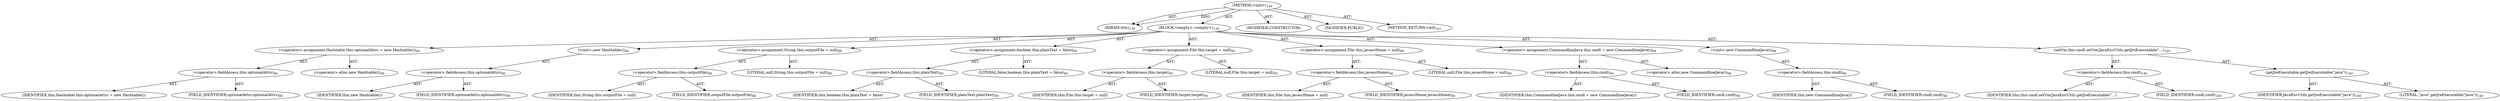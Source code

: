 digraph "&lt;init&gt;" {  
"111669149701" [label = <(METHOD,&lt;init&gt;)<SUB>139</SUB>> ]
"115964117004" [label = <(PARAM,this)<SUB>139</SUB>> ]
"25769803783" [label = <(BLOCK,&lt;empty&gt;,&lt;empty&gt;)<SUB>139</SUB>> ]
"30064771092" [label = <(&lt;operator&gt;.assignment,Hashtable this.optionalAttrs = new Hashtable())<SUB>86</SUB>> ]
"30064771093" [label = <(&lt;operator&gt;.fieldAccess,this.optionalAttrs)<SUB>86</SUB>> ]
"68719476760" [label = <(IDENTIFIER,this,Hashtable this.optionalAttrs = new Hashtable())> ]
"55834574856" [label = <(FIELD_IDENTIFIER,optionalAttrs,optionalAttrs)<SUB>86</SUB>> ]
"30064771094" [label = <(&lt;operator&gt;.alloc,new Hashtable())<SUB>86</SUB>> ]
"30064771095" [label = <(&lt;init&gt;,new Hashtable())<SUB>86</SUB>> ]
"30064771096" [label = <(&lt;operator&gt;.fieldAccess,this.optionalAttrs)<SUB>86</SUB>> ]
"68719476761" [label = <(IDENTIFIER,this,new Hashtable())> ]
"55834574857" [label = <(FIELD_IDENTIFIER,optionalAttrs,optionalAttrs)<SUB>86</SUB>> ]
"30064771097" [label = <(&lt;operator&gt;.assignment,String this.outputFile = null)<SUB>88</SUB>> ]
"30064771098" [label = <(&lt;operator&gt;.fieldAccess,this.outputFile)<SUB>88</SUB>> ]
"68719476762" [label = <(IDENTIFIER,this,String this.outputFile = null)> ]
"55834574858" [label = <(FIELD_IDENTIFIER,outputFile,outputFile)<SUB>88</SUB>> ]
"90194313216" [label = <(LITERAL,null,String this.outputFile = null)<SUB>88</SUB>> ]
"30064771099" [label = <(&lt;operator&gt;.assignment,boolean this.plainText = false)<SUB>89</SUB>> ]
"30064771100" [label = <(&lt;operator&gt;.fieldAccess,this.plainText)<SUB>89</SUB>> ]
"68719476763" [label = <(IDENTIFIER,this,boolean this.plainText = false)> ]
"55834574859" [label = <(FIELD_IDENTIFIER,plainText,plainText)<SUB>89</SUB>> ]
"90194313217" [label = <(LITERAL,false,boolean this.plainText = false)<SUB>89</SUB>> ]
"30064771101" [label = <(&lt;operator&gt;.assignment,File this.target = null)<SUB>95</SUB>> ]
"30064771102" [label = <(&lt;operator&gt;.fieldAccess,this.target)<SUB>95</SUB>> ]
"68719476764" [label = <(IDENTIFIER,this,File this.target = null)> ]
"55834574860" [label = <(FIELD_IDENTIFIER,target,target)<SUB>95</SUB>> ]
"90194313218" [label = <(LITERAL,null,File this.target = null)<SUB>95</SUB>> ]
"30064771103" [label = <(&lt;operator&gt;.assignment,File this.javaccHome = null)<SUB>96</SUB>> ]
"30064771104" [label = <(&lt;operator&gt;.fieldAccess,this.javaccHome)<SUB>96</SUB>> ]
"68719476765" [label = <(IDENTIFIER,this,File this.javaccHome = null)> ]
"55834574861" [label = <(FIELD_IDENTIFIER,javaccHome,javaccHome)<SUB>96</SUB>> ]
"90194313219" [label = <(LITERAL,null,File this.javaccHome = null)<SUB>96</SUB>> ]
"30064771105" [label = <(&lt;operator&gt;.assignment,CommandlineJava this.cmdl = new CommandlineJava())<SUB>98</SUB>> ]
"30064771106" [label = <(&lt;operator&gt;.fieldAccess,this.cmdl)<SUB>98</SUB>> ]
"68719476766" [label = <(IDENTIFIER,this,CommandlineJava this.cmdl = new CommandlineJava())> ]
"55834574862" [label = <(FIELD_IDENTIFIER,cmdl,cmdl)<SUB>98</SUB>> ]
"30064771107" [label = <(&lt;operator&gt;.alloc,new CommandlineJava())<SUB>98</SUB>> ]
"30064771108" [label = <(&lt;init&gt;,new CommandlineJava())<SUB>98</SUB>> ]
"30064771109" [label = <(&lt;operator&gt;.fieldAccess,this.cmdl)<SUB>98</SUB>> ]
"68719476767" [label = <(IDENTIFIER,this,new CommandlineJava())> ]
"55834574863" [label = <(FIELD_IDENTIFIER,cmdl,cmdl)<SUB>98</SUB>> ]
"30064771110" [label = <(setVm,this.cmdl.setVm(JavaEnvUtils.getJreExecutable(&quot;...)<SUB>140</SUB>> ]
"30064771111" [label = <(&lt;operator&gt;.fieldAccess,this.cmdl)<SUB>140</SUB>> ]
"68719476768" [label = <(IDENTIFIER,this,this.cmdl.setVm(JavaEnvUtils.getJreExecutable(&quot;...)> ]
"55834574864" [label = <(FIELD_IDENTIFIER,cmdl,cmdl)<SUB>140</SUB>> ]
"30064771112" [label = <(getJreExecutable,getJreExecutable(&quot;java&quot;))<SUB>140</SUB>> ]
"68719476769" [label = <(IDENTIFIER,JavaEnvUtils,getJreExecutable(&quot;java&quot;))<SUB>140</SUB>> ]
"90194313220" [label = <(LITERAL,&quot;java&quot;,getJreExecutable(&quot;java&quot;))<SUB>140</SUB>> ]
"133143986202" [label = <(MODIFIER,CONSTRUCTOR)> ]
"133143986203" [label = <(MODIFIER,PUBLIC)> ]
"128849018885" [label = <(METHOD_RETURN,void)<SUB>141</SUB>> ]
  "111669149701" -> "115964117004"  [ label = "AST: "] 
  "111669149701" -> "25769803783"  [ label = "AST: "] 
  "111669149701" -> "133143986202"  [ label = "AST: "] 
  "111669149701" -> "133143986203"  [ label = "AST: "] 
  "111669149701" -> "128849018885"  [ label = "AST: "] 
  "25769803783" -> "30064771092"  [ label = "AST: "] 
  "25769803783" -> "30064771095"  [ label = "AST: "] 
  "25769803783" -> "30064771097"  [ label = "AST: "] 
  "25769803783" -> "30064771099"  [ label = "AST: "] 
  "25769803783" -> "30064771101"  [ label = "AST: "] 
  "25769803783" -> "30064771103"  [ label = "AST: "] 
  "25769803783" -> "30064771105"  [ label = "AST: "] 
  "25769803783" -> "30064771108"  [ label = "AST: "] 
  "25769803783" -> "30064771110"  [ label = "AST: "] 
  "30064771092" -> "30064771093"  [ label = "AST: "] 
  "30064771092" -> "30064771094"  [ label = "AST: "] 
  "30064771093" -> "68719476760"  [ label = "AST: "] 
  "30064771093" -> "55834574856"  [ label = "AST: "] 
  "30064771095" -> "30064771096"  [ label = "AST: "] 
  "30064771096" -> "68719476761"  [ label = "AST: "] 
  "30064771096" -> "55834574857"  [ label = "AST: "] 
  "30064771097" -> "30064771098"  [ label = "AST: "] 
  "30064771097" -> "90194313216"  [ label = "AST: "] 
  "30064771098" -> "68719476762"  [ label = "AST: "] 
  "30064771098" -> "55834574858"  [ label = "AST: "] 
  "30064771099" -> "30064771100"  [ label = "AST: "] 
  "30064771099" -> "90194313217"  [ label = "AST: "] 
  "30064771100" -> "68719476763"  [ label = "AST: "] 
  "30064771100" -> "55834574859"  [ label = "AST: "] 
  "30064771101" -> "30064771102"  [ label = "AST: "] 
  "30064771101" -> "90194313218"  [ label = "AST: "] 
  "30064771102" -> "68719476764"  [ label = "AST: "] 
  "30064771102" -> "55834574860"  [ label = "AST: "] 
  "30064771103" -> "30064771104"  [ label = "AST: "] 
  "30064771103" -> "90194313219"  [ label = "AST: "] 
  "30064771104" -> "68719476765"  [ label = "AST: "] 
  "30064771104" -> "55834574861"  [ label = "AST: "] 
  "30064771105" -> "30064771106"  [ label = "AST: "] 
  "30064771105" -> "30064771107"  [ label = "AST: "] 
  "30064771106" -> "68719476766"  [ label = "AST: "] 
  "30064771106" -> "55834574862"  [ label = "AST: "] 
  "30064771108" -> "30064771109"  [ label = "AST: "] 
  "30064771109" -> "68719476767"  [ label = "AST: "] 
  "30064771109" -> "55834574863"  [ label = "AST: "] 
  "30064771110" -> "30064771111"  [ label = "AST: "] 
  "30064771110" -> "30064771112"  [ label = "AST: "] 
  "30064771111" -> "68719476768"  [ label = "AST: "] 
  "30064771111" -> "55834574864"  [ label = "AST: "] 
  "30064771112" -> "68719476769"  [ label = "AST: "] 
  "30064771112" -> "90194313220"  [ label = "AST: "] 
  "111669149701" -> "115964117004"  [ label = "DDG: "] 
}
